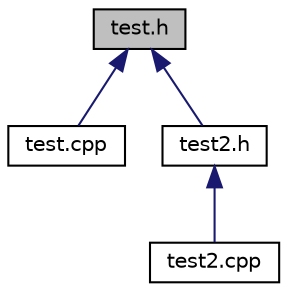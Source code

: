 digraph "test.h"
{
 // LATEX_PDF_SIZE
  edge [fontname="Helvetica",fontsize="10",labelfontname="Helvetica",labelfontsize="10"];
  node [fontname="Helvetica",fontsize="10",shape=record];
  Node1 [label="test.h",height=0.2,width=0.4,color="black", fillcolor="grey75", style="filled", fontcolor="black",tooltip="テストコードその1  基幹クラスを定義してる"];
  Node1 -> Node2 [dir="back",color="midnightblue",fontsize="10",style="solid",fontname="Helvetica"];
  Node2 [label="test.cpp",height=0.2,width=0.4,color="black", fillcolor="white", style="filled",URL="$test_8cpp.html",tooltip="テストコードその1  test関数を定義している"];
  Node1 -> Node3 [dir="back",color="midnightblue",fontsize="10",style="solid",fontname="Helvetica"];
  Node3 [label="test2.h",height=0.2,width=0.4,color="black", fillcolor="white", style="filled",URL="$test2_8h.html",tooltip="実際に動かしているコード"];
  Node3 -> Node4 [dir="back",color="midnightblue",fontsize="10",style="solid",fontname="Helvetica"];
  Node4 [label="test2.cpp",height=0.2,width=0.4,color="black", fillcolor="white", style="filled",URL="$test2_8cpp.html",tooltip="テストコードその4  test関数をオーバーライドしている  また関数の引数を追加している"];
}
